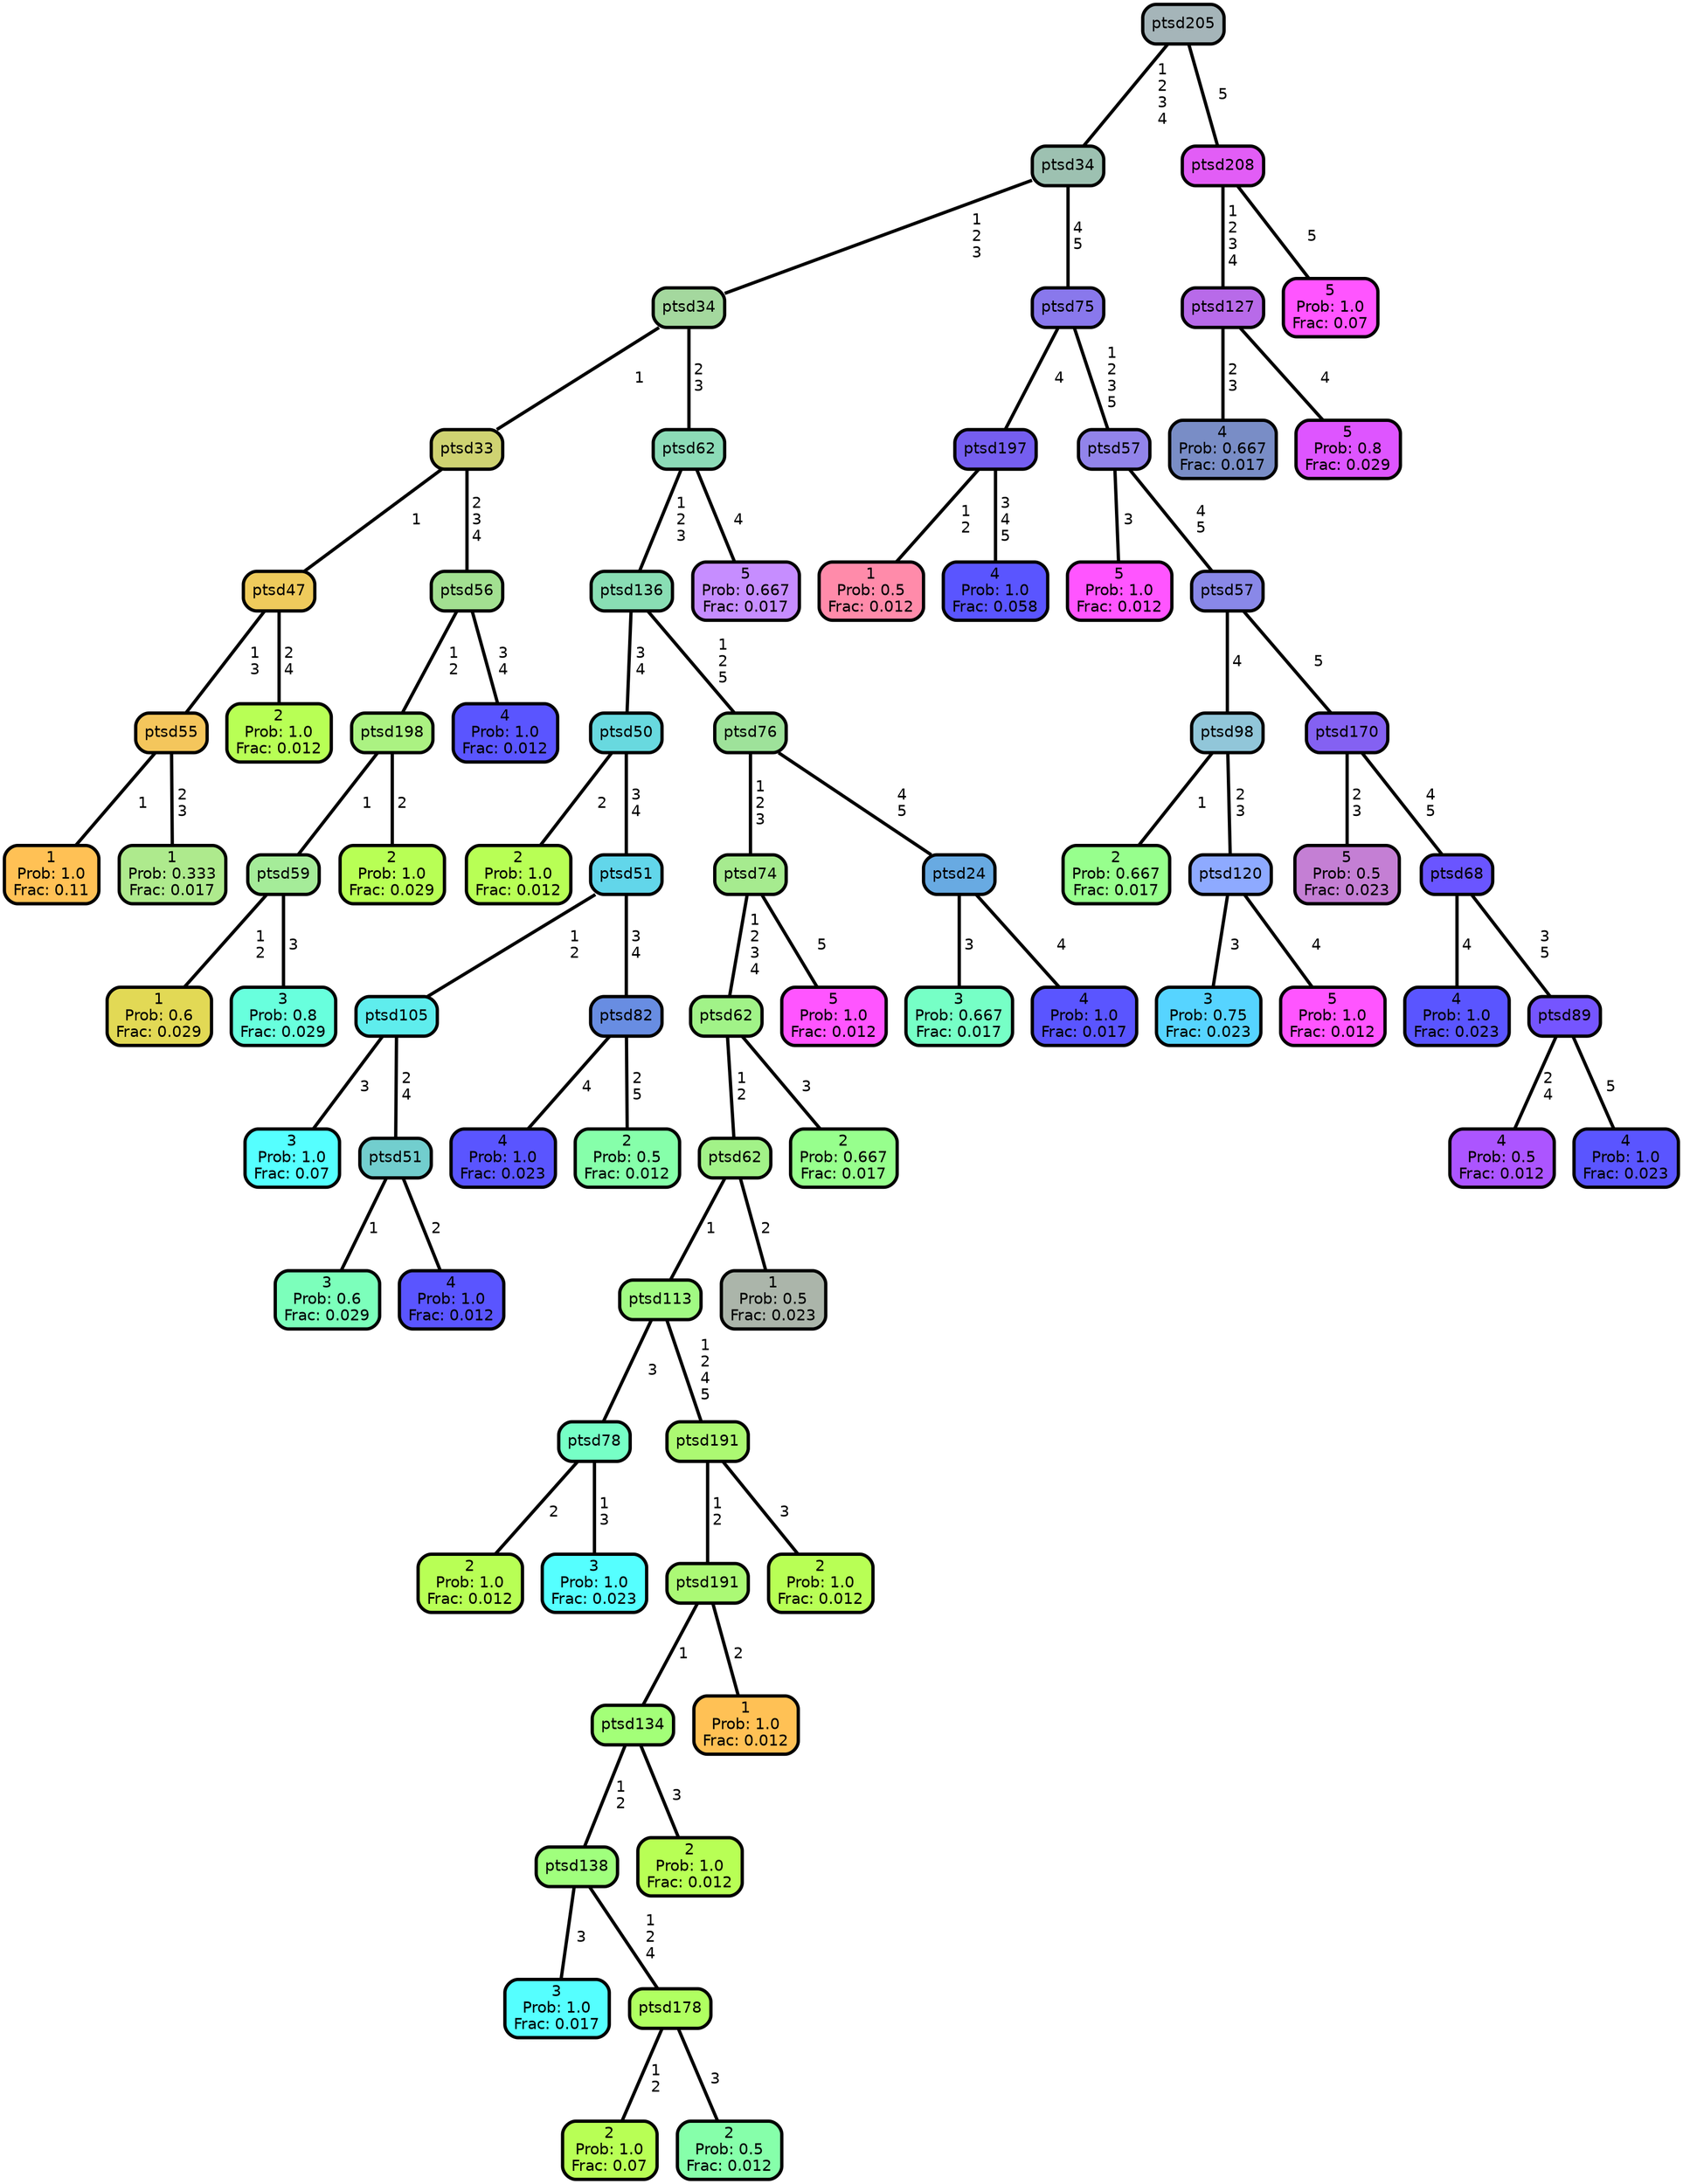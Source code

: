 graph Tree {
node [shape=box, style="filled, rounded",color="black",penwidth="3",fontcolor="black",                 fontname=helvetica] ;
graph [ranksep="0 equally", splines=straight,                 bgcolor=transparent, dpi=200] ;
edge [fontname=helvetica, color=black] ;
0 [label="1
Prob: 1.0
Frac: 0.11", fillcolor="#ffc155"] ;
1 [label="ptsd55", fillcolor="#f4c65c"] ;
2 [label="1
Prob: 0.333
Frac: 0.017", fillcolor="#aeea8d"] ;
3 [label="ptsd47", fillcolor="#efcb5c"] ;
4 [label="2
Prob: 1.0
Frac: 0.012", fillcolor="#b8ff55"] ;
5 [label="ptsd33", fillcolor="#cfd372"] ;
6 [label="1
Prob: 0.6
Frac: 0.029", fillcolor="#e2d955"] ;
7 [label="ptsd59", fillcolor="#a5ec99"] ;
8 [label="3
Prob: 0.8
Frac: 0.029", fillcolor="#68ffdd"] ;
9 [label="ptsd198", fillcolor="#abf282"] ;
10 [label="2
Prob: 1.0
Frac: 0.029", fillcolor="#b8ff55"] ;
11 [label="ptsd56", fillcolor="#a2e091"] ;
12 [label="4
Prob: 1.0
Frac: 0.012", fillcolor="#5a55ff"] ;
13 [label="ptsd34", fillcolor="#a4d89e"] ;
14 [label="2
Prob: 1.0
Frac: 0.012", fillcolor="#b8ff55"] ;
15 [label="ptsd50", fillcolor="#68d9df"] ;
16 [label="3
Prob: 1.0
Frac: 0.07", fillcolor="#55ffff"] ;
17 [label="ptsd105", fillcolor="#5feded"] ;
18 [label="3
Prob: 0.6
Frac: 0.029", fillcolor="#7cffbb"] ;
19 [label="ptsd51", fillcolor="#72cece"] ;
20 [label="4
Prob: 1.0
Frac: 0.012", fillcolor="#5a55ff"] ;
21 [label="ptsd51", fillcolor="#62d6ea"] ;
22 [label="4
Prob: 1.0
Frac: 0.023", fillcolor="#5a55ff"] ;
23 [label="ptsd82", fillcolor="#688de2"] ;
24 [label="2
Prob: 0.5
Frac: 0.012", fillcolor="#86ffaa"] ;
25 [label="ptsd136", fillcolor="#89deb4"] ;
26 [label="2
Prob: 1.0
Frac: 0.012", fillcolor="#b8ff55"] ;
27 [label="ptsd78", fillcolor="#76ffc6"] ;
28 [label="3
Prob: 1.0
Frac: 0.023", fillcolor="#55ffff"] ;
29 [label="ptsd113", fillcolor="#a1fa83"] ;
30 [label="3
Prob: 1.0
Frac: 0.017", fillcolor="#55ffff"] ;
31 [label="ptsd138", fillcolor="#a0ff7d"] ;
32 [label="2
Prob: 1.0
Frac: 0.07", fillcolor="#b8ff55"] ;
33 [label="ptsd178", fillcolor="#b0ff61"] ;
34 [label="2
Prob: 0.5
Frac: 0.012", fillcolor="#86ffaa"] ;
35 [label="ptsd134", fillcolor="#a3ff78"] ;
36 [label="2
Prob: 1.0
Frac: 0.012", fillcolor="#b8ff55"] ;
37 [label="ptsd191", fillcolor="#abf975"] ;
38 [label="1
Prob: 1.0
Frac: 0.012", fillcolor="#ffc155"] ;
39 [label="ptsd191", fillcolor="#acf972"] ;
40 [label="2
Prob: 1.0
Frac: 0.012", fillcolor="#b8ff55"] ;
41 [label="ptsd62", fillcolor="#a2f288"] ;
42 [label="1
Prob: 0.5
Frac: 0.023", fillcolor="#abb5aa"] ;
43 [label="ptsd62", fillcolor="#a1f388"] ;
44 [label="2
Prob: 0.667
Frac: 0.017", fillcolor="#97ff8d"] ;
45 [label="ptsd74", fillcolor="#a6eb8f"] ;
46 [label="5
Prob: 1.0
Frac: 0.012", fillcolor="#ff55ff"] ;
47 [label="ptsd76", fillcolor="#9ee29a"] ;
48 [label="3
Prob: 0.667
Frac: 0.017", fillcolor="#76ffc6"] ;
49 [label="ptsd24", fillcolor="#68aae2"] ;
50 [label="4
Prob: 1.0
Frac: 0.017", fillcolor="#5a55ff"] ;
51 [label="ptsd62", fillcolor="#8cdbb7"] ;
52 [label="5
Prob: 0.667
Frac: 0.017", fillcolor="#c68dff"] ;
53 [label="ptsd34", fillcolor="#9dc1b1"] ;
54 [label="1
Prob: 0.5
Frac: 0.012", fillcolor="#ff8baa"] ;
55 [label="ptsd197", fillcolor="#755ef0"] ;
56 [label="4
Prob: 1.0
Frac: 0.058", fillcolor="#5a55ff"] ;
57 [label="ptsd75", fillcolor="#8978ec"] ;
58 [label="5
Prob: 1.0
Frac: 0.012", fillcolor="#ff55ff"] ;
59 [label="ptsd57", fillcolor="#9284ea"] ;
60 [label="2
Prob: 0.667
Frac: 0.017", fillcolor="#97ff8d"] ;
61 [label="ptsd98", fillcolor="#91c6d9"] ;
62 [label="3
Prob: 0.75
Frac: 0.023", fillcolor="#56d4ff"] ;
63 [label="ptsd120", fillcolor="#8eaaff"] ;
64 [label="5
Prob: 1.0
Frac: 0.012", fillcolor="#ff55ff"] ;
65 [label="ptsd57", fillcolor="#8988e8"] ;
66 [label="5
Prob: 0.5
Frac: 0.023", fillcolor="#c47fd4"] ;
67 [label="ptsd170", fillcolor="#8461f2"] ;
68 [label="4
Prob: 1.0
Frac: 0.023", fillcolor="#5a55ff"] ;
69 [label="ptsd68", fillcolor="#6a55ff"] ;
70 [label="4
Prob: 0.5
Frac: 0.012", fillcolor="#ac55ff"] ;
71 [label="ptsd89", fillcolor="#7555ff"] ;
72 [label="4
Prob: 1.0
Frac: 0.023", fillcolor="#5a55ff"] ;
73 [label="ptsd205", fillcolor="#a5b5b9"] ;
74 [label="4
Prob: 0.667
Frac: 0.017", fillcolor="#798dc6"] ;
75 [label="ptsd127", fillcolor="#b86ae9"] ;
76 [label="5
Prob: 0.8
Frac: 0.029", fillcolor="#de55ff"] ;
77 [label="ptsd208", fillcolor="#e25df6"] ;
78 [label="5
Prob: 1.0
Frac: 0.07", fillcolor="#ff55ff"] ;
1 -- 0 [label=" 1",penwidth=3] ;
1 -- 2 [label=" 2\n 3",penwidth=3] ;
3 -- 1 [label=" 1\n 3",penwidth=3] ;
3 -- 4 [label=" 2\n 4",penwidth=3] ;
5 -- 3 [label=" 1",penwidth=3] ;
5 -- 11 [label=" 2\n 3\n 4",penwidth=3] ;
7 -- 6 [label=" 1\n 2",penwidth=3] ;
7 -- 8 [label=" 3",penwidth=3] ;
9 -- 7 [label=" 1",penwidth=3] ;
9 -- 10 [label=" 2",penwidth=3] ;
11 -- 9 [label=" 1\n 2",penwidth=3] ;
11 -- 12 [label=" 3\n 4",penwidth=3] ;
13 -- 5 [label=" 1",penwidth=3] ;
13 -- 51 [label=" 2\n 3",penwidth=3] ;
15 -- 14 [label=" 2",penwidth=3] ;
15 -- 21 [label=" 3\n 4",penwidth=3] ;
17 -- 16 [label=" 3",penwidth=3] ;
17 -- 19 [label=" 2\n 4",penwidth=3] ;
19 -- 18 [label=" 1",penwidth=3] ;
19 -- 20 [label=" 2",penwidth=3] ;
21 -- 17 [label=" 1\n 2",penwidth=3] ;
21 -- 23 [label=" 3\n 4",penwidth=3] ;
23 -- 22 [label=" 4",penwidth=3] ;
23 -- 24 [label=" 2\n 5",penwidth=3] ;
25 -- 15 [label=" 3\n 4",penwidth=3] ;
25 -- 47 [label=" 1\n 2\n 5",penwidth=3] ;
27 -- 26 [label=" 2",penwidth=3] ;
27 -- 28 [label=" 1\n 3",penwidth=3] ;
29 -- 27 [label=" 3",penwidth=3] ;
29 -- 39 [label=" 1\n 2\n 4\n 5",penwidth=3] ;
31 -- 30 [label=" 3",penwidth=3] ;
31 -- 33 [label=" 1\n 2\n 4",penwidth=3] ;
33 -- 32 [label=" 1\n 2",penwidth=3] ;
33 -- 34 [label=" 3",penwidth=3] ;
35 -- 31 [label=" 1\n 2",penwidth=3] ;
35 -- 36 [label=" 3",penwidth=3] ;
37 -- 35 [label=" 1",penwidth=3] ;
37 -- 38 [label=" 2",penwidth=3] ;
39 -- 37 [label=" 1\n 2",penwidth=3] ;
39 -- 40 [label=" 3",penwidth=3] ;
41 -- 29 [label=" 1",penwidth=3] ;
41 -- 42 [label=" 2",penwidth=3] ;
43 -- 41 [label=" 1\n 2",penwidth=3] ;
43 -- 44 [label=" 3",penwidth=3] ;
45 -- 43 [label=" 1\n 2\n 3\n 4",penwidth=3] ;
45 -- 46 [label=" 5",penwidth=3] ;
47 -- 45 [label=" 1\n 2\n 3",penwidth=3] ;
47 -- 49 [label=" 4\n 5",penwidth=3] ;
49 -- 48 [label=" 3",penwidth=3] ;
49 -- 50 [label=" 4",penwidth=3] ;
51 -- 25 [label=" 1\n 2\n 3",penwidth=3] ;
51 -- 52 [label=" 4",penwidth=3] ;
53 -- 13 [label=" 1\n 2\n 3",penwidth=3] ;
53 -- 57 [label=" 4\n 5",penwidth=3] ;
55 -- 54 [label=" 1\n 2",penwidth=3] ;
55 -- 56 [label=" 3\n 4\n 5",penwidth=3] ;
57 -- 55 [label=" 4",penwidth=3] ;
57 -- 59 [label=" 1\n 2\n 3\n 5",penwidth=3] ;
59 -- 58 [label=" 3",penwidth=3] ;
59 -- 65 [label=" 4\n 5",penwidth=3] ;
61 -- 60 [label=" 1",penwidth=3] ;
61 -- 63 [label=" 2\n 3",penwidth=3] ;
63 -- 62 [label=" 3",penwidth=3] ;
63 -- 64 [label=" 4",penwidth=3] ;
65 -- 61 [label=" 4",penwidth=3] ;
65 -- 67 [label=" 5",penwidth=3] ;
67 -- 66 [label=" 2\n 3",penwidth=3] ;
67 -- 69 [label=" 4\n 5",penwidth=3] ;
69 -- 68 [label=" 4",penwidth=3] ;
69 -- 71 [label=" 3\n 5",penwidth=3] ;
71 -- 70 [label=" 2\n 4",penwidth=3] ;
71 -- 72 [label=" 5",penwidth=3] ;
73 -- 53 [label=" 1\n 2\n 3\n 4",penwidth=3] ;
73 -- 77 [label=" 5",penwidth=3] ;
75 -- 74 [label=" 2\n 3",penwidth=3] ;
75 -- 76 [label=" 4",penwidth=3] ;
77 -- 75 [label=" 1\n 2\n 3\n 4",penwidth=3] ;
77 -- 78 [label=" 5",penwidth=3] ;
{rank = same;}}